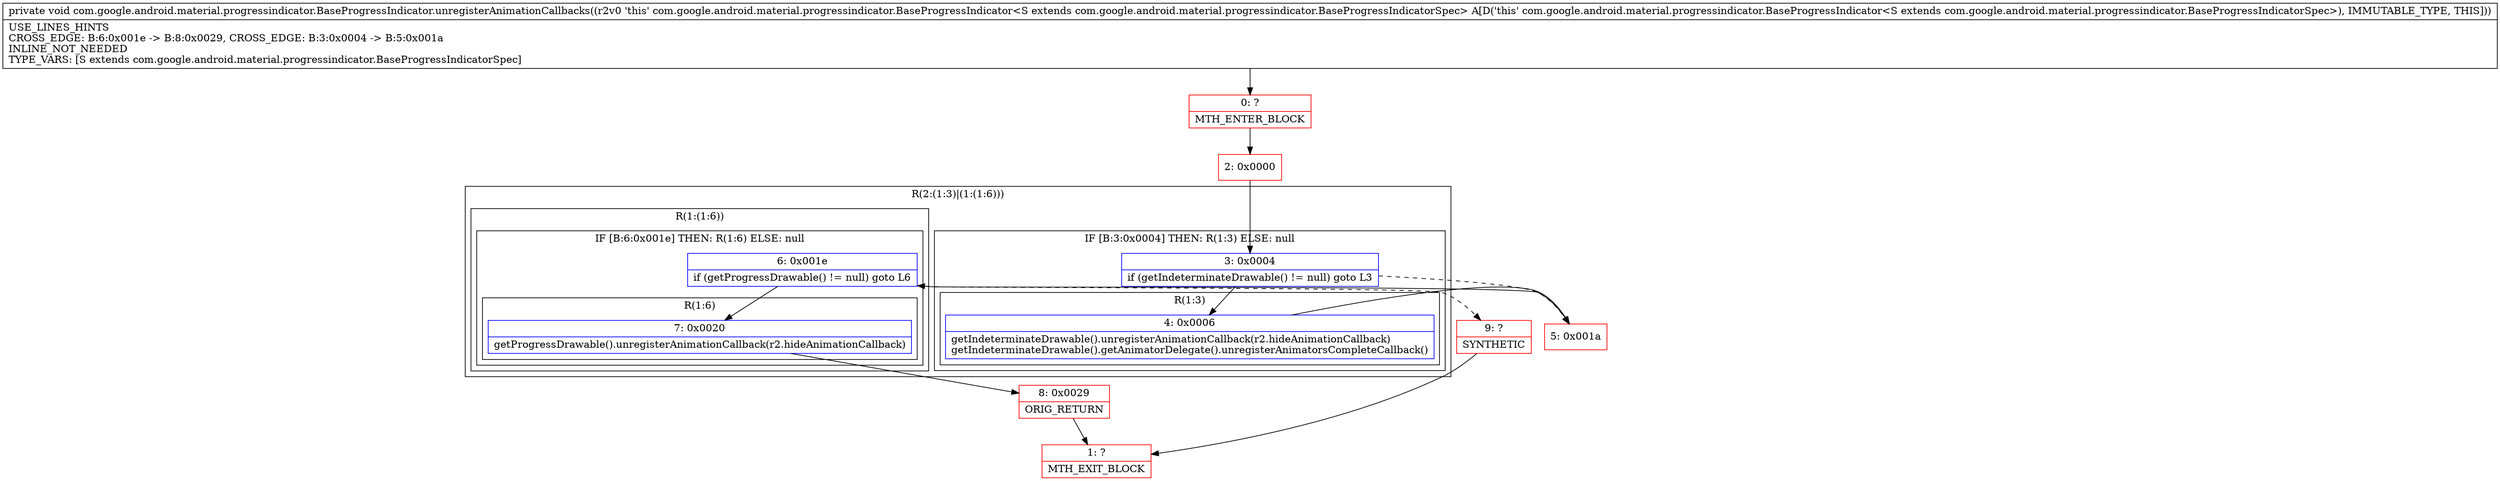 digraph "CFG forcom.google.android.material.progressindicator.BaseProgressIndicator.unregisterAnimationCallbacks()V" {
subgraph cluster_Region_1323287077 {
label = "R(2:(1:3)|(1:(1:6)))";
node [shape=record,color=blue];
subgraph cluster_IfRegion_1989773239 {
label = "IF [B:3:0x0004] THEN: R(1:3) ELSE: null";
node [shape=record,color=blue];
Node_3 [shape=record,label="{3\:\ 0x0004|if (getIndeterminateDrawable() != null) goto L3\l}"];
subgraph cluster_Region_270441702 {
label = "R(1:3)";
node [shape=record,color=blue];
Node_4 [shape=record,label="{4\:\ 0x0006|getIndeterminateDrawable().unregisterAnimationCallback(r2.hideAnimationCallback)\lgetIndeterminateDrawable().getAnimatorDelegate().unregisterAnimatorsCompleteCallback()\l}"];
}
}
subgraph cluster_Region_1148651312 {
label = "R(1:(1:6))";
node [shape=record,color=blue];
subgraph cluster_IfRegion_1955150705 {
label = "IF [B:6:0x001e] THEN: R(1:6) ELSE: null";
node [shape=record,color=blue];
Node_6 [shape=record,label="{6\:\ 0x001e|if (getProgressDrawable() != null) goto L6\l}"];
subgraph cluster_Region_1318567528 {
label = "R(1:6)";
node [shape=record,color=blue];
Node_7 [shape=record,label="{7\:\ 0x0020|getProgressDrawable().unregisterAnimationCallback(r2.hideAnimationCallback)\l}"];
}
}
}
}
Node_0 [shape=record,color=red,label="{0\:\ ?|MTH_ENTER_BLOCK\l}"];
Node_2 [shape=record,color=red,label="{2\:\ 0x0000}"];
Node_5 [shape=record,color=red,label="{5\:\ 0x001a}"];
Node_8 [shape=record,color=red,label="{8\:\ 0x0029|ORIG_RETURN\l}"];
Node_1 [shape=record,color=red,label="{1\:\ ?|MTH_EXIT_BLOCK\l}"];
Node_9 [shape=record,color=red,label="{9\:\ ?|SYNTHETIC\l}"];
MethodNode[shape=record,label="{private void com.google.android.material.progressindicator.BaseProgressIndicator.unregisterAnimationCallbacks((r2v0 'this' com.google.android.material.progressindicator.BaseProgressIndicator\<S extends com.google.android.material.progressindicator.BaseProgressIndicatorSpec\> A[D('this' com.google.android.material.progressindicator.BaseProgressIndicator\<S extends com.google.android.material.progressindicator.BaseProgressIndicatorSpec\>), IMMUTABLE_TYPE, THIS]))  | USE_LINES_HINTS\lCROSS_EDGE: B:6:0x001e \-\> B:8:0x0029, CROSS_EDGE: B:3:0x0004 \-\> B:5:0x001a\lINLINE_NOT_NEEDED\lTYPE_VARS: [S extends com.google.android.material.progressindicator.BaseProgressIndicatorSpec]\l}"];
MethodNode -> Node_0;Node_3 -> Node_4;
Node_3 -> Node_5[style=dashed];
Node_4 -> Node_5;
Node_6 -> Node_7;
Node_6 -> Node_9[style=dashed];
Node_7 -> Node_8;
Node_0 -> Node_2;
Node_2 -> Node_3;
Node_5 -> Node_6;
Node_8 -> Node_1;
Node_9 -> Node_1;
}

